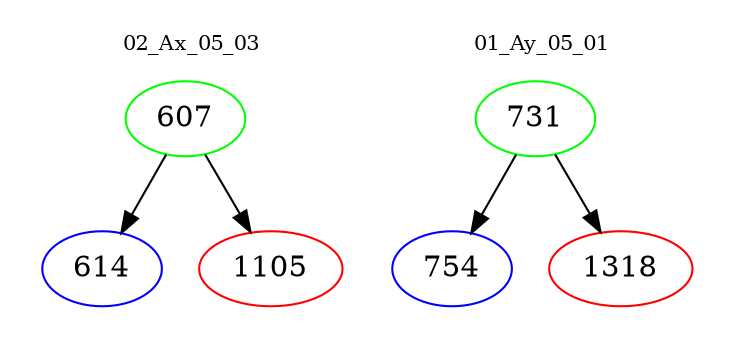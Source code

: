 digraph{
subgraph cluster_0 {
color = white
label = "02_Ax_05_03";
fontsize=10;
T0_607 [label="607", color="green"]
T0_607 -> T0_614 [color="black"]
T0_614 [label="614", color="blue"]
T0_607 -> T0_1105 [color="black"]
T0_1105 [label="1105", color="red"]
}
subgraph cluster_1 {
color = white
label = "01_Ay_05_01";
fontsize=10;
T1_731 [label="731", color="green"]
T1_731 -> T1_754 [color="black"]
T1_754 [label="754", color="blue"]
T1_731 -> T1_1318 [color="black"]
T1_1318 [label="1318", color="red"]
}
}
